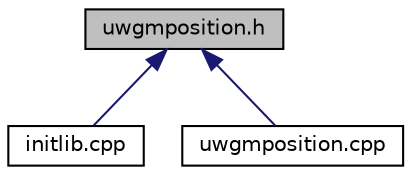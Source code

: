 digraph "uwgmposition.h"
{
 // LATEX_PDF_SIZE
  edge [fontname="Helvetica",fontsize="10",labelfontname="Helvetica",labelfontsize="10"];
  node [fontname="Helvetica",fontsize="10",shape=record];
  Node1 [label="uwgmposition.h",height=0.2,width=0.4,color="black", fillcolor="grey75", style="filled", fontcolor="black",tooltip="3D Gauss Markov mobility model."];
  Node1 -> Node2 [dir="back",color="midnightblue",fontsize="10",style="solid",fontname="Helvetica"];
  Node2 [label="initlib.cpp",height=0.2,width=0.4,color="black", fillcolor="white", style="filled",URL="$mobility_2uwgmposition_2initlib_8cpp.html",tooltip="Provides the initialization of uwgmposition libraries."];
  Node1 -> Node3 [dir="back",color="midnightblue",fontsize="10",style="solid",fontname="Helvetica"];
  Node3 [label="uwgmposition.cpp",height=0.2,width=0.4,color="black", fillcolor="white", style="filled",URL="$uwgmposition_8cpp.html",tooltip=" "];
}
